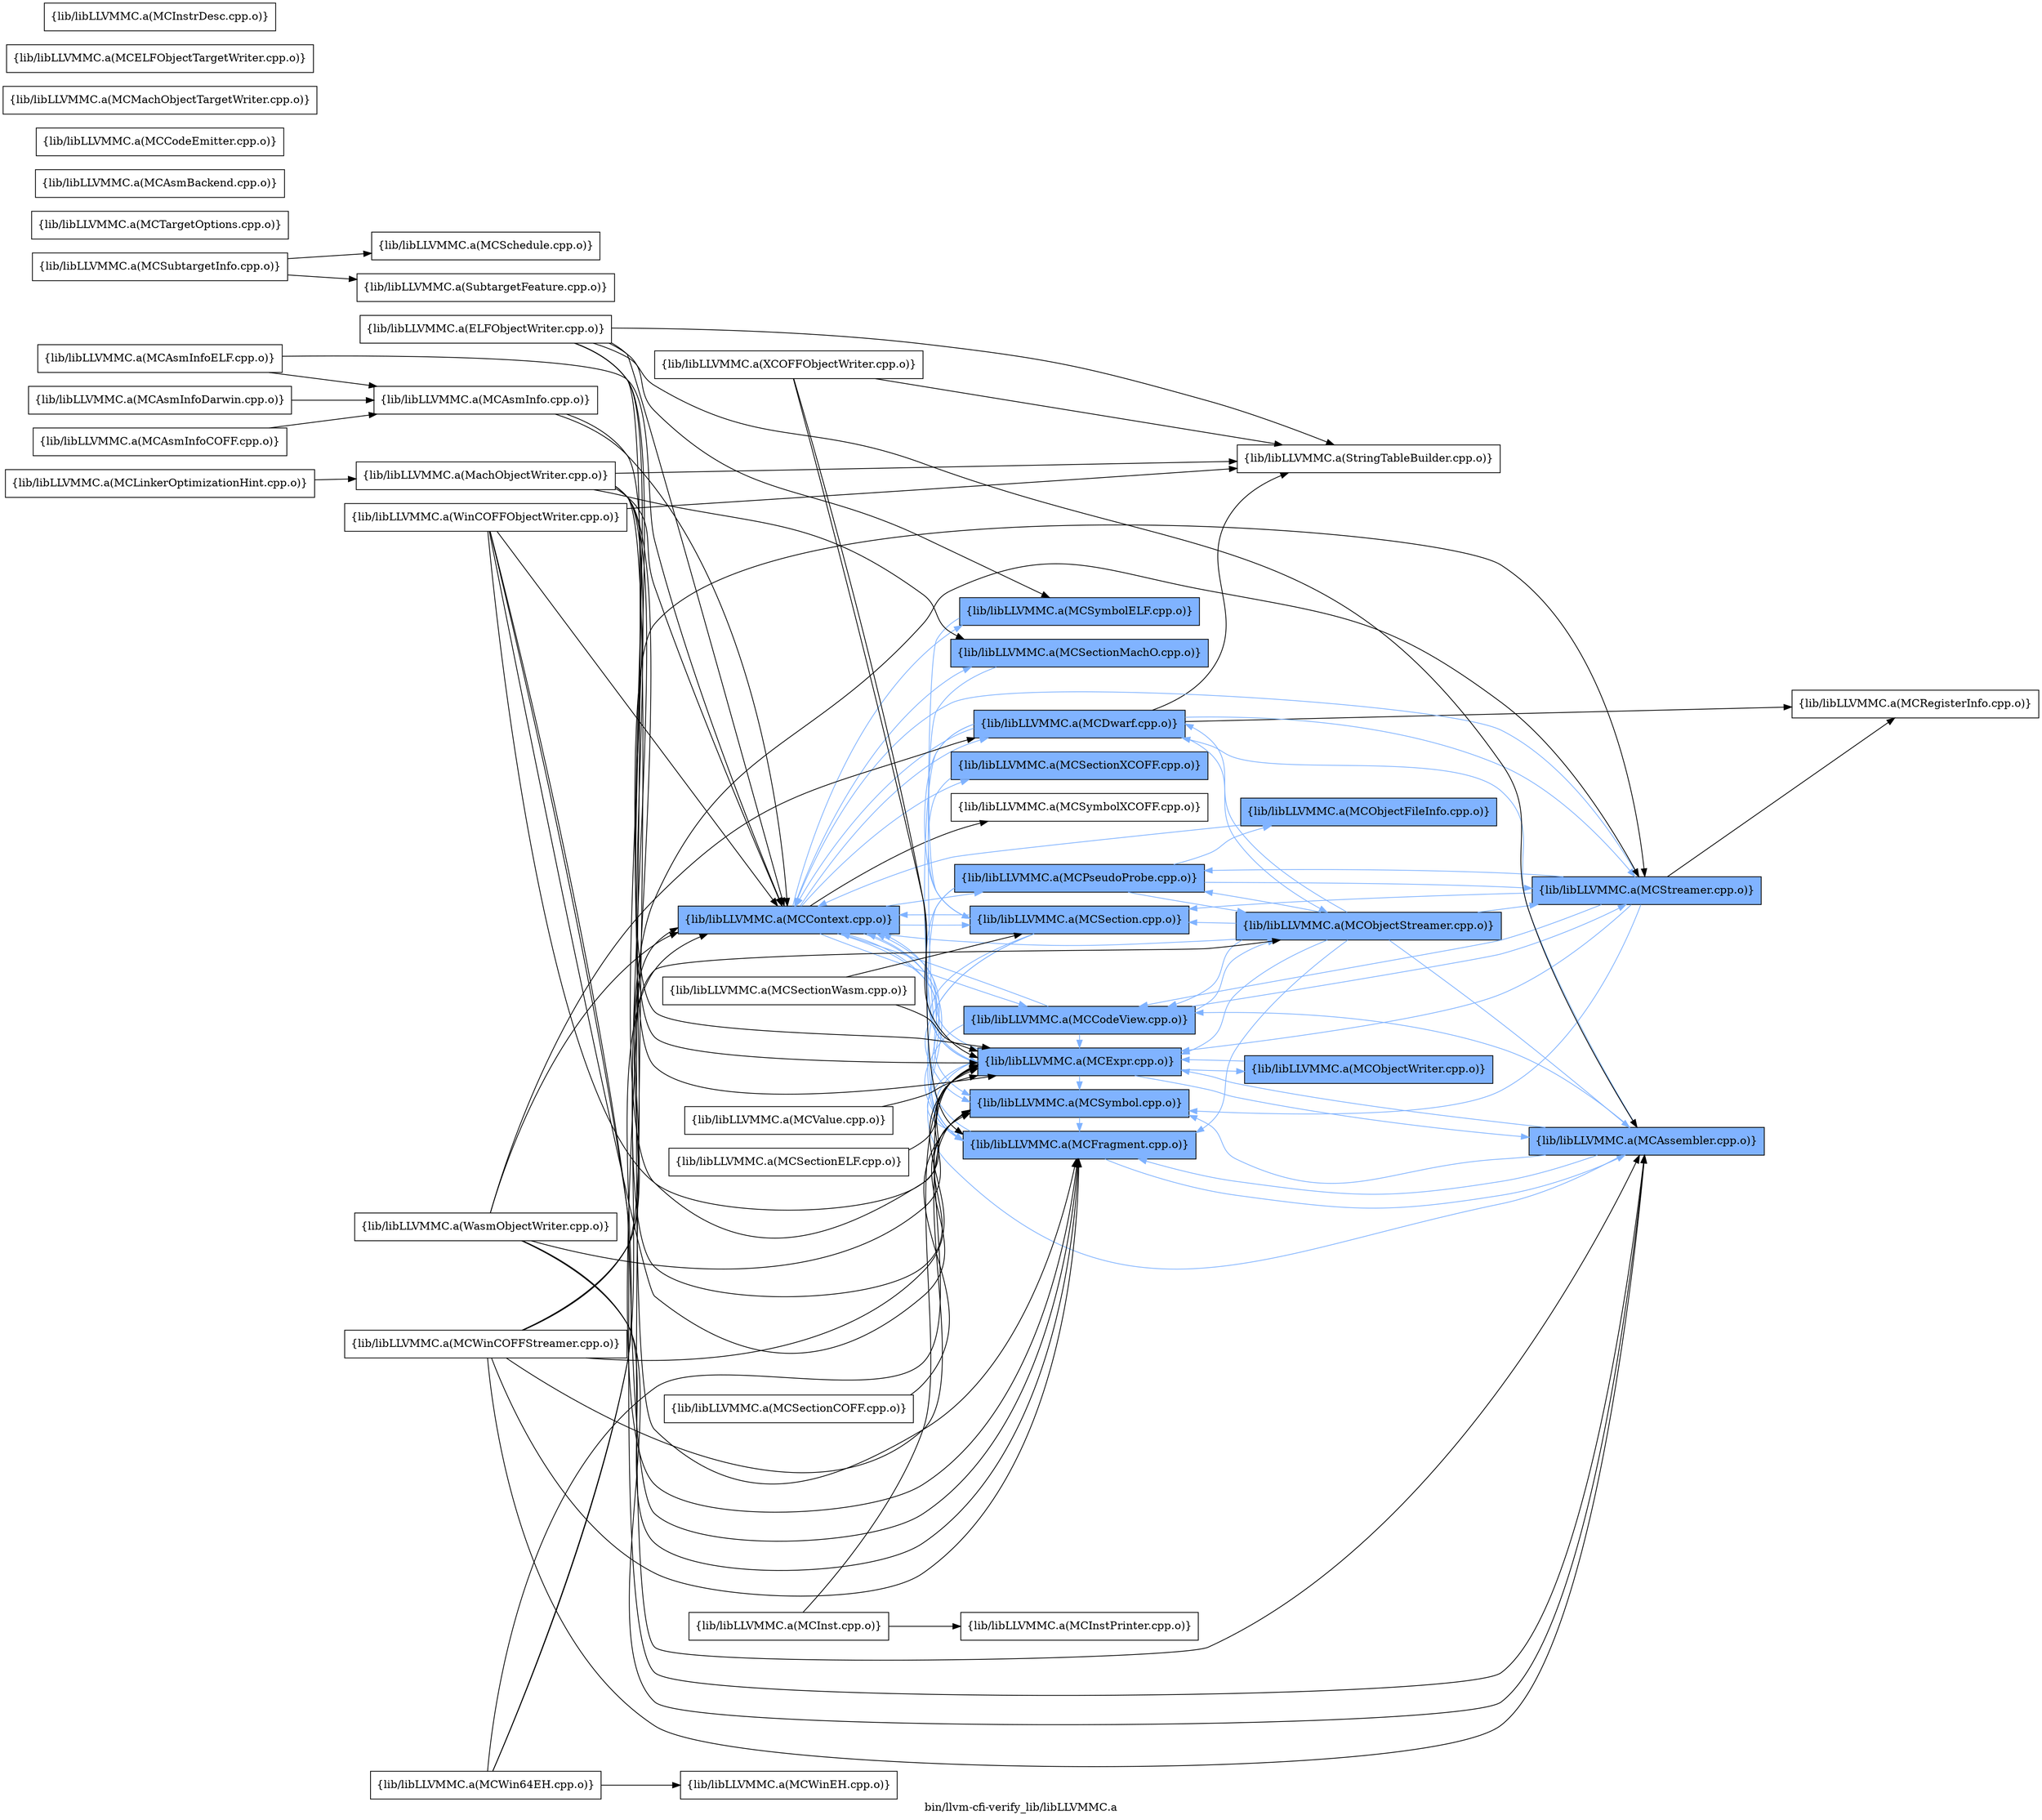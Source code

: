 digraph "bin/llvm-cfi-verify_lib/libLLVMMC.a" {
	label="bin/llvm-cfi-verify_lib/libLLVMMC.a";
	rankdir=LR;
	{ rank=same; Node0x557ff1ff5638;  }
	{ rank=same; Node0x557ff1ff6218; Node0x557ff1ffd518; Node0x557ff1ff9cd8; Node0x557ff1ff95a8; Node0x557ff2000e98; Node0x557ff1ffa368; Node0x557ff1ffb358; Node0x557ff1ffaf48; Node0x557ff1ffe378; Node0x557ff1ffe8c8; Node0x557ff2000948;  }
	{ rank=same; Node0x557ff1ff5638;  }
	{ rank=same; Node0x557ff1ff6218; Node0x557ff1ffd518; Node0x557ff1ff9cd8; Node0x557ff1ff95a8; Node0x557ff2000e98; Node0x557ff1ffa368; Node0x557ff1ffb358; Node0x557ff1ffaf48; Node0x557ff1ffe378; Node0x557ff1ffe8c8; Node0x557ff2000948;  }

	Node0x557ff1ff5638 [shape=record,shape=box,group=1,style=filled,fillcolor="0.600000 0.5 1",label="{lib/libLLVMMC.a(MCContext.cpp.o)}"];
	Node0x557ff1ff5638 -> Node0x557ff1ff6218[color="0.600000 0.5 1"];
	Node0x557ff1ff5638 -> Node0x557ff1ffd518[color="0.600000 0.5 1"];
	Node0x557ff1ff5638 -> Node0x557ff1ff9cd8[color="0.600000 0.5 1"];
	Node0x557ff1ff5638 -> Node0x557ff1ff95a8[color="0.600000 0.5 1"];
	Node0x557ff1ff5638 -> Node0x557ff2000e98[color="0.600000 0.5 1"];
	Node0x557ff1ff5638 -> Node0x557ff1ffa368[color="0.600000 0.5 1"];
	Node0x557ff1ff5638 -> Node0x557ff1ffb358[color="0.600000 0.5 1"];
	Node0x557ff1ff5638 -> Node0x557ff1ffaf48[color="0.600000 0.5 1"];
	Node0x557ff1ff5638 -> Node0x557ff1ffe378[color="0.600000 0.5 1"];
	Node0x557ff1ff5638 -> Node0x557ff1ffe8c8[color="0.600000 0.5 1"];
	Node0x557ff1ff5638 -> Node0x557ff2000948;
	Node0x557ff1ff9cd8 [shape=record,shape=box,group=1,style=filled,fillcolor="0.600000 0.5 1",label="{lib/libLLVMMC.a(MCExpr.cpp.o)}"];
	Node0x557ff1ff9cd8 -> Node0x557ff1ff6808[color="0.600000 0.5 1"];
	Node0x557ff1ff9cd8 -> Node0x557ff1ff5638[color="0.600000 0.5 1"];
	Node0x557ff1ff9cd8 -> Node0x557ff1ff95a8[color="0.600000 0.5 1"];
	Node0x557ff1ff9cd8 -> Node0x557ff2002fb8[color="0.600000 0.5 1"];
	Node0x557ff1ff9cd8 -> Node0x557ff1ffe378[color="0.600000 0.5 1"];
	Node0x557ff1ffc0c8 [shape=record,shape=box,group=0,label="{lib/libLLVMMC.a(MCSubtargetInfo.cpp.o)}"];
	Node0x557ff1ffc0c8 -> Node0x557ff1ffc258;
	Node0x557ff1ffc0c8 -> Node0x557ff1ffb0d8;
	Node0x557ff1ffafe8 [shape=record,shape=box,group=0,label="{lib/libLLVMMC.a(MCInstPrinter.cpp.o)}"];
	Node0x557ff1ff8608 [shape=record,shape=box,group=0,label="{lib/libLLVMMC.a(MCAsmInfo.cpp.o)}"];
	Node0x557ff1ff8608 -> Node0x557ff1ff5638;
	Node0x557ff1ff8608 -> Node0x557ff1ff9cd8;
	Node0x557ff1ff8428 [shape=record,shape=box,group=0,label="{lib/libLLVMMC.a(MCRegisterInfo.cpp.o)}"];
	Node0x557ff20001c8 [shape=record,shape=box,group=0,label="{lib/libLLVMMC.a(MCTargetOptions.cpp.o)}"];
	Node0x557ff1ff8ba8 [shape=record,shape=box,group=0,label="{lib/libLLVMMC.a(MCAsmBackend.cpp.o)}"];
	Node0x557ff1ff6808 [shape=record,shape=box,group=1,style=filled,fillcolor="0.600000 0.5 1",label="{lib/libLLVMMC.a(MCAssembler.cpp.o)}"];
	Node0x557ff1ff6808 -> Node0x557ff1ff6218[color="0.600000 0.5 1"];
	Node0x557ff1ff6808 -> Node0x557ff1ff5638[color="0.600000 0.5 1"];
	Node0x557ff1ff6808 -> Node0x557ff1ffd518[color="0.600000 0.5 1"];
	Node0x557ff1ff6808 -> Node0x557ff1ff9cd8[color="0.600000 0.5 1"];
	Node0x557ff1ff6808 -> Node0x557ff1ff95a8[color="0.600000 0.5 1"];
	Node0x557ff1ff6808 -> Node0x557ff1ffe378[color="0.600000 0.5 1"];
	Node0x557ff1ff95a8 [shape=record,shape=box,group=1,style=filled,fillcolor="0.600000 0.5 1",label="{lib/libLLVMMC.a(MCFragment.cpp.o)}"];
	Node0x557ff1ff95a8 -> Node0x557ff1ff6808[color="0.600000 0.5 1"];
	Node0x557ff1ff95a8 -> Node0x557ff1ff5638[color="0.600000 0.5 1"];
	Node0x557ff1ff95a8 -> Node0x557ff1ff9cd8[color="0.600000 0.5 1"];
	Node0x557ff1ffb768 [shape=record,shape=box,group=0,label="{lib/libLLVMMC.a(MCInst.cpp.o)}"];
	Node0x557ff1ffb768 -> Node0x557ff1ff9cd8;
	Node0x557ff1ffb768 -> Node0x557ff1ffafe8;
	Node0x557ff20028d8 [shape=record,shape=box,group=1,style=filled,fillcolor="0.600000 0.5 1",label="{lib/libLLVMMC.a(MCObjectStreamer.cpp.o)}"];
	Node0x557ff20028d8 -> Node0x557ff1ff6808[color="0.600000 0.5 1"];
	Node0x557ff20028d8 -> Node0x557ff1ff6218[color="0.600000 0.5 1"];
	Node0x557ff20028d8 -> Node0x557ff1ff5638[color="0.600000 0.5 1"];
	Node0x557ff20028d8 -> Node0x557ff1ffd518[color="0.600000 0.5 1"];
	Node0x557ff20028d8 -> Node0x557ff1ff9cd8[color="0.600000 0.5 1"];
	Node0x557ff20028d8 -> Node0x557ff1ff95a8[color="0.600000 0.5 1"];
	Node0x557ff20028d8 -> Node0x557ff2000e98[color="0.600000 0.5 1"];
	Node0x557ff20028d8 -> Node0x557ff1ffa368[color="0.600000 0.5 1"];
	Node0x557ff20028d8 -> Node0x557ff1ffc848[color="0.600000 0.5 1"];
	Node0x557ff1ff7898 [shape=record,shape=box,group=0,label="{lib/libLLVMMC.a(MCAsmInfoCOFF.cpp.o)}"];
	Node0x557ff1ff7898 -> Node0x557ff1ff8608;
	Node0x557ff1ff8108 [shape=record,shape=box,group=0,label="{lib/libLLVMMC.a(MCAsmInfoDarwin.cpp.o)}"];
	Node0x557ff1ff8108 -> Node0x557ff1ff8608;
	Node0x557ff1ff7488 [shape=record,shape=box,group=0,label="{lib/libLLVMMC.a(MCAsmInfoELF.cpp.o)}"];
	Node0x557ff1ff7488 -> Node0x557ff1ff8608;
	Node0x557ff1ff7488 -> Node0x557ff1ff5638;
	Node0x557ff1ff5b88 [shape=record,shape=box,group=0,label="{lib/libLLVMMC.a(MCCodeEmitter.cpp.o)}"];
	Node0x557ff20021a8 [shape=record,shape=box,group=0,label="{lib/libLLVMMC.a(MCMachObjectTargetWriter.cpp.o)}"];
	Node0x557ff1ffe378 [shape=record,shape=box,group=1,style=filled,fillcolor="0.600000 0.5 1",label="{lib/libLLVMMC.a(MCSymbol.cpp.o)}"];
	Node0x557ff1ffe378 -> Node0x557ff1ff95a8[color="0.600000 0.5 1"];
	Node0x557ff1ffc438 [shape=record,shape=box,group=0,label="{lib/libLLVMMC.a(MachObjectWriter.cpp.o)}"];
	Node0x557ff1ffc438 -> Node0x557ff1ff6808;
	Node0x557ff1ffc438 -> Node0x557ff1ff5638;
	Node0x557ff1ffc438 -> Node0x557ff1ff9cd8;
	Node0x557ff1ffc438 -> Node0x557ff1ff95a8;
	Node0x557ff1ffc438 -> Node0x557ff1ffb358;
	Node0x557ff1ffc438 -> Node0x557ff1ffe378;
	Node0x557ff1ffc438 -> Node0x557ff1ffa9a8;
	Node0x557ff1ffa4f8 [shape=record,shape=box,group=0,label="{lib/libLLVMMC.a(MCELFObjectTargetWriter.cpp.o)}"];
	Node0x557ff1fffa98 [shape=record,shape=box,group=0,label="{lib/libLLVMMC.a(MCValue.cpp.o)}"];
	Node0x557ff1fffa98 -> Node0x557ff1ff9cd8;
	Node0x557ff20054e8 [shape=record,shape=box,group=0,label="{lib/libLLVMMC.a(WinCOFFObjectWriter.cpp.o)}"];
	Node0x557ff20054e8 -> Node0x557ff1ff6808;
	Node0x557ff20054e8 -> Node0x557ff1ff5638;
	Node0x557ff20054e8 -> Node0x557ff1ff9cd8;
	Node0x557ff20054e8 -> Node0x557ff1ff95a8;
	Node0x557ff20054e8 -> Node0x557ff1ffe378;
	Node0x557ff20054e8 -> Node0x557ff1ffa9a8;
	Node0x557ff1ffc848 [shape=record,shape=box,group=1,style=filled,fillcolor="0.600000 0.5 1",label="{lib/libLLVMMC.a(MCStreamer.cpp.o)}"];
	Node0x557ff1ffc848 -> Node0x557ff1ff6218[color="0.600000 0.5 1"];
	Node0x557ff1ffc848 -> Node0x557ff1ff5638[color="0.600000 0.5 1"];
	Node0x557ff1ffc848 -> Node0x557ff1ff9cd8[color="0.600000 0.5 1"];
	Node0x557ff1ffc848 -> Node0x557ff2000e98[color="0.600000 0.5 1"];
	Node0x557ff1ffc848 -> Node0x557ff1ff8428;
	Node0x557ff1ffc848 -> Node0x557ff1ffa368[color="0.600000 0.5 1"];
	Node0x557ff1ffc848 -> Node0x557ff1ffe378[color="0.600000 0.5 1"];
	Node0x557ff1ffd6f8 [shape=record,shape=box,group=0,label="{lib/libLLVMMC.a(MCWin64EH.cpp.o)}"];
	Node0x557ff1ffd6f8 -> Node0x557ff1ff5638;
	Node0x557ff1ffd6f8 -> Node0x557ff1ff9cd8;
	Node0x557ff1ffd6f8 -> Node0x557ff1ffc848;
	Node0x557ff1ffd6f8 -> Node0x557ff1ffbe48;
	Node0x557ff1ffddd8 [shape=record,shape=box,group=0,label="{lib/libLLVMMC.a(MCWinCOFFStreamer.cpp.o)}"];
	Node0x557ff1ffddd8 -> Node0x557ff1ff6808;
	Node0x557ff1ffddd8 -> Node0x557ff1ff5638;
	Node0x557ff1ffddd8 -> Node0x557ff1ff9cd8;
	Node0x557ff1ffddd8 -> Node0x557ff1ff95a8;
	Node0x557ff1ffddd8 -> Node0x557ff20028d8;
	Node0x557ff1ffddd8 -> Node0x557ff1ffc848;
	Node0x557ff1ffddd8 -> Node0x557ff1ffe378;
	Node0x557ff1ffbe48 [shape=record,shape=box,group=0,label="{lib/libLLVMMC.a(MCWinEH.cpp.o)}"];
	Node0x557ff1ff6218 [shape=record,shape=box,group=1,style=filled,fillcolor="0.600000 0.5 1",label="{lib/libLLVMMC.a(MCCodeView.cpp.o)}"];
	Node0x557ff1ff6218 -> Node0x557ff1ff5638[color="0.600000 0.5 1"];
	Node0x557ff1ff6218 -> Node0x557ff1ff9cd8[color="0.600000 0.5 1"];
	Node0x557ff1ff6218 -> Node0x557ff1ff95a8[color="0.600000 0.5 1"];
	Node0x557ff1ff6218 -> Node0x557ff20028d8[color="0.600000 0.5 1"];
	Node0x557ff1ff6218 -> Node0x557ff1ffc848[color="0.600000 0.5 1"];
	Node0x557ff1ff92d8 [shape=record,shape=box,group=0,label="{lib/libLLVMMC.a(ELFObjectWriter.cpp.o)}"];
	Node0x557ff1ff92d8 -> Node0x557ff1ff6808;
	Node0x557ff1ff92d8 -> Node0x557ff1ff5638;
	Node0x557ff1ff92d8 -> Node0x557ff1ff9cd8;
	Node0x557ff1ff92d8 -> Node0x557ff1ff95a8;
	Node0x557ff1ff92d8 -> Node0x557ff1ffe378;
	Node0x557ff1ff92d8 -> Node0x557ff1ffe8c8;
	Node0x557ff1ff92d8 -> Node0x557ff1ffa9a8;
	Node0x557ff1ffe8c8 [shape=record,shape=box,group=1,style=filled,fillcolor="0.600000 0.5 1",label="{lib/libLLVMMC.a(MCSymbolELF.cpp.o)}"];
	Node0x557ff1ffe8c8 -> Node0x557ff1ff9cd8[color="0.600000 0.5 1"];
	Node0x557ff1ffa9a8 [shape=record,shape=box,group=0,label="{lib/libLLVMMC.a(StringTableBuilder.cpp.o)}"];
	Node0x557ff1ffd518 [shape=record,shape=box,group=1,style=filled,fillcolor="0.600000 0.5 1",label="{lib/libLLVMMC.a(MCDwarf.cpp.o)}"];
	Node0x557ff1ffd518 -> Node0x557ff1ff5638[color="0.600000 0.5 1"];
	Node0x557ff1ffd518 -> Node0x557ff1ff9cd8[color="0.600000 0.5 1"];
	Node0x557ff1ffd518 -> Node0x557ff20028d8[color="0.600000 0.5 1"];
	Node0x557ff1ffd518 -> Node0x557ff1ff8428;
	Node0x557ff1ffd518 -> Node0x557ff1ffa368[color="0.600000 0.5 1"];
	Node0x557ff1ffd518 -> Node0x557ff1ffc848[color="0.600000 0.5 1"];
	Node0x557ff1ffd518 -> Node0x557ff1ffa9a8;
	Node0x557ff2000e98 [shape=record,shape=box,group=1,style=filled,fillcolor="0.600000 0.5 1",label="{lib/libLLVMMC.a(MCPseudoProbe.cpp.o)}"];
	Node0x557ff2000e98 -> Node0x557ff1ff9cd8[color="0.600000 0.5 1"];
	Node0x557ff2000e98 -> Node0x557ff1ff95a8[color="0.600000 0.5 1"];
	Node0x557ff2000e98 -> Node0x557ff20028d8[color="0.600000 0.5 1"];
	Node0x557ff2000e98 -> Node0x557ff2001708[color="0.600000 0.5 1"];
	Node0x557ff2000e98 -> Node0x557ff1ffc848[color="0.600000 0.5 1"];
	Node0x557ff1ffa368 [shape=record,shape=box,group=1,style=filled,fillcolor="0.600000 0.5 1",label="{lib/libLLVMMC.a(MCSection.cpp.o)}"];
	Node0x557ff1ffa368 -> Node0x557ff1ff5638[color="0.600000 0.5 1"];
	Node0x557ff1ffa368 -> Node0x557ff1ff9cd8[color="0.600000 0.5 1"];
	Node0x557ff1ffa368 -> Node0x557ff1ff95a8[color="0.600000 0.5 1"];
	Node0x557ff1ffa368 -> Node0x557ff1ffe378[color="0.600000 0.5 1"];
	Node0x557ff1ffb358 [shape=record,shape=box,group=1,style=filled,fillcolor="0.600000 0.5 1",label="{lib/libLLVMMC.a(MCSectionMachO.cpp.o)}"];
	Node0x557ff1ffb358 -> Node0x557ff1ffa368[color="0.600000 0.5 1"];
	Node0x557ff1ffaf48 [shape=record,shape=box,group=1,style=filled,fillcolor="0.600000 0.5 1",label="{lib/libLLVMMC.a(MCSectionXCOFF.cpp.o)}"];
	Node0x557ff1ffaf48 -> Node0x557ff1ffa368[color="0.600000 0.5 1"];
	Node0x557ff2000948 [shape=record,shape=box,group=0,label="{lib/libLLVMMC.a(MCSymbolXCOFF.cpp.o)}"];
	Node0x557ff2002fb8 [shape=record,shape=box,group=1,style=filled,fillcolor="0.600000 0.5 1",label="{lib/libLLVMMC.a(MCObjectWriter.cpp.o)}"];
	Node0x557ff2002fb8 -> Node0x557ff1ff9cd8[color="0.600000 0.5 1"];
	Node0x557ff2001708 [shape=record,shape=box,group=1,style=filled,fillcolor="0.600000 0.5 1",label="{lib/libLLVMMC.a(MCObjectFileInfo.cpp.o)}"];
	Node0x557ff2001708 -> Node0x557ff1ff5638[color="0.600000 0.5 1"];
	Node0x557ff1ffa598 [shape=record,shape=box,group=0,label="{lib/libLLVMMC.a(MCSectionCOFF.cpp.o)}"];
	Node0x557ff1ffa598 -> Node0x557ff1ffe378;
	Node0x557ff1ff9d78 [shape=record,shape=box,group=0,label="{lib/libLLVMMC.a(MCSectionELF.cpp.o)}"];
	Node0x557ff1ff9d78 -> Node0x557ff1ff9cd8;
	Node0x557ff1ffac78 [shape=record,shape=box,group=0,label="{lib/libLLVMMC.a(MCSectionWasm.cpp.o)}"];
	Node0x557ff1ffac78 -> Node0x557ff1ff9cd8;
	Node0x557ff1ffac78 -> Node0x557ff1ffa368;
	Node0x557ff1ffc258 [shape=record,shape=box,group=0,label="{lib/libLLVMMC.a(MCSchedule.cpp.o)}"];
	Node0x557ff1ffb0d8 [shape=record,shape=box,group=0,label="{lib/libLLVMMC.a(SubtargetFeature.cpp.o)}"];
	Node0x557ff1ffcbb8 [shape=record,shape=box,group=0,label="{lib/libLLVMMC.a(MCLinkerOptimizationHint.cpp.o)}"];
	Node0x557ff1ffcbb8 -> Node0x557ff1ffc438;
	Node0x557ff2003d28 [shape=record,shape=box,group=0,label="{lib/libLLVMMC.a(WasmObjectWriter.cpp.o)}"];
	Node0x557ff2003d28 -> Node0x557ff1ff6808;
	Node0x557ff2003d28 -> Node0x557ff1ff5638;
	Node0x557ff2003d28 -> Node0x557ff1ffd518;
	Node0x557ff2003d28 -> Node0x557ff1ff9cd8;
	Node0x557ff2003d28 -> Node0x557ff1ff95a8;
	Node0x557ff2004d68 [shape=record,shape=box,group=0,label="{lib/libLLVMMC.a(XCOFFObjectWriter.cpp.o)}"];
	Node0x557ff2004d68 -> Node0x557ff1ff9cd8;
	Node0x557ff2004d68 -> Node0x557ff1ff95a8;
	Node0x557ff2004d68 -> Node0x557ff1ffa9a8;
	Node0x557ff1ff71b8 [shape=record,shape=box,group=0,label="{lib/libLLVMMC.a(MCInstrDesc.cpp.o)}"];
}
